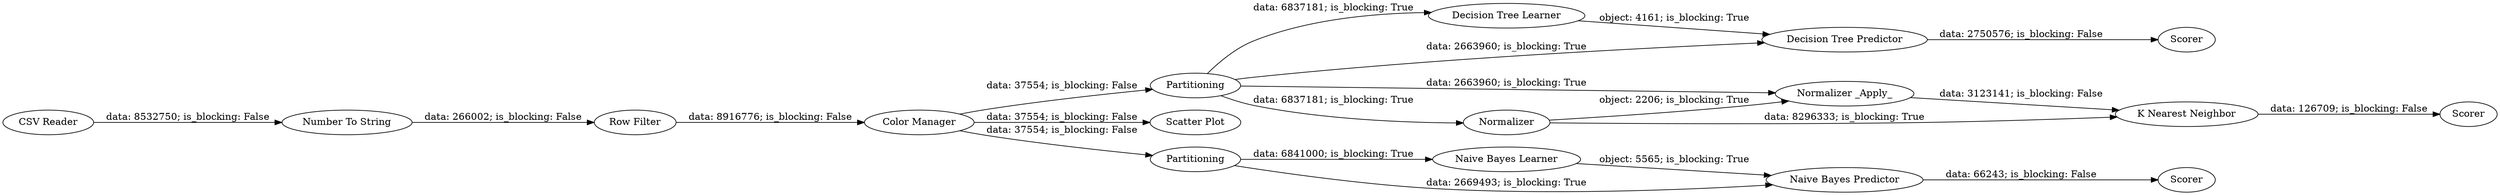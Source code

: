 digraph {
	"-3962789089668219774_16" [label="Naive Bayes Predictor"]
	"-3962789089668219774_11" [label="Normalizer _Apply_"]
	"-3962789089668219774_3" [label="Color Manager"]
	"-3962789089668219774_13" [label=Scorer]
	"-3962789089668219774_8" [label=Scorer]
	"-3962789089668219774_9" [label="Number To String"]
	"-3962789089668219774_6" [label="Decision Tree Learner"]
	"-3962789089668219774_12" [label="K Nearest Neighbor"]
	"-3962789089668219774_4" [label=Partitioning]
	"-3962789089668219774_7" [label="Decision Tree Predictor"]
	"-3962789089668219774_5" [label="Scatter Plot"]
	"-3962789089668219774_10" [label=Normalizer]
	"-3962789089668219774_14" [label=Partitioning]
	"-3962789089668219774_17" [label=Scorer]
	"-3962789089668219774_1" [label="CSV Reader"]
	"-3962789089668219774_15" [label="Naive Bayes Learner"]
	"-3962789089668219774_2" [label="Row Filter"]
	"-3962789089668219774_2" -> "-3962789089668219774_3" [label="data: 8916776; is_blocking: False"]
	"-3962789089668219774_10" -> "-3962789089668219774_12" [label="data: 8296333; is_blocking: True"]
	"-3962789089668219774_11" -> "-3962789089668219774_12" [label="data: 3123141; is_blocking: False"]
	"-3962789089668219774_4" -> "-3962789089668219774_10" [label="data: 6837181; is_blocking: True"]
	"-3962789089668219774_1" -> "-3962789089668219774_9" [label="data: 8532750; is_blocking: False"]
	"-3962789089668219774_4" -> "-3962789089668219774_7" [label="data: 2663960; is_blocking: True"]
	"-3962789089668219774_6" -> "-3962789089668219774_7" [label="object: 4161; is_blocking: True"]
	"-3962789089668219774_3" -> "-3962789089668219774_4" [label="data: 37554; is_blocking: False"]
	"-3962789089668219774_14" -> "-3962789089668219774_15" [label="data: 6841000; is_blocking: True"]
	"-3962789089668219774_4" -> "-3962789089668219774_6" [label="data: 6837181; is_blocking: True"]
	"-3962789089668219774_10" -> "-3962789089668219774_11" [label="object: 2206; is_blocking: True"]
	"-3962789089668219774_9" -> "-3962789089668219774_2" [label="data: 266002; is_blocking: False"]
	"-3962789089668219774_4" -> "-3962789089668219774_11" [label="data: 2663960; is_blocking: True"]
	"-3962789089668219774_3" -> "-3962789089668219774_14" [label="data: 37554; is_blocking: False"]
	"-3962789089668219774_7" -> "-3962789089668219774_8" [label="data: 2750576; is_blocking: False"]
	"-3962789089668219774_12" -> "-3962789089668219774_13" [label="data: 126709; is_blocking: False"]
	"-3962789089668219774_14" -> "-3962789089668219774_16" [label="data: 2669493; is_blocking: True"]
	"-3962789089668219774_3" -> "-3962789089668219774_5" [label="data: 37554; is_blocking: False"]
	"-3962789089668219774_16" -> "-3962789089668219774_17" [label="data: 66243; is_blocking: False"]
	"-3962789089668219774_15" -> "-3962789089668219774_16" [label="object: 5565; is_blocking: True"]
	rankdir=LR
}
